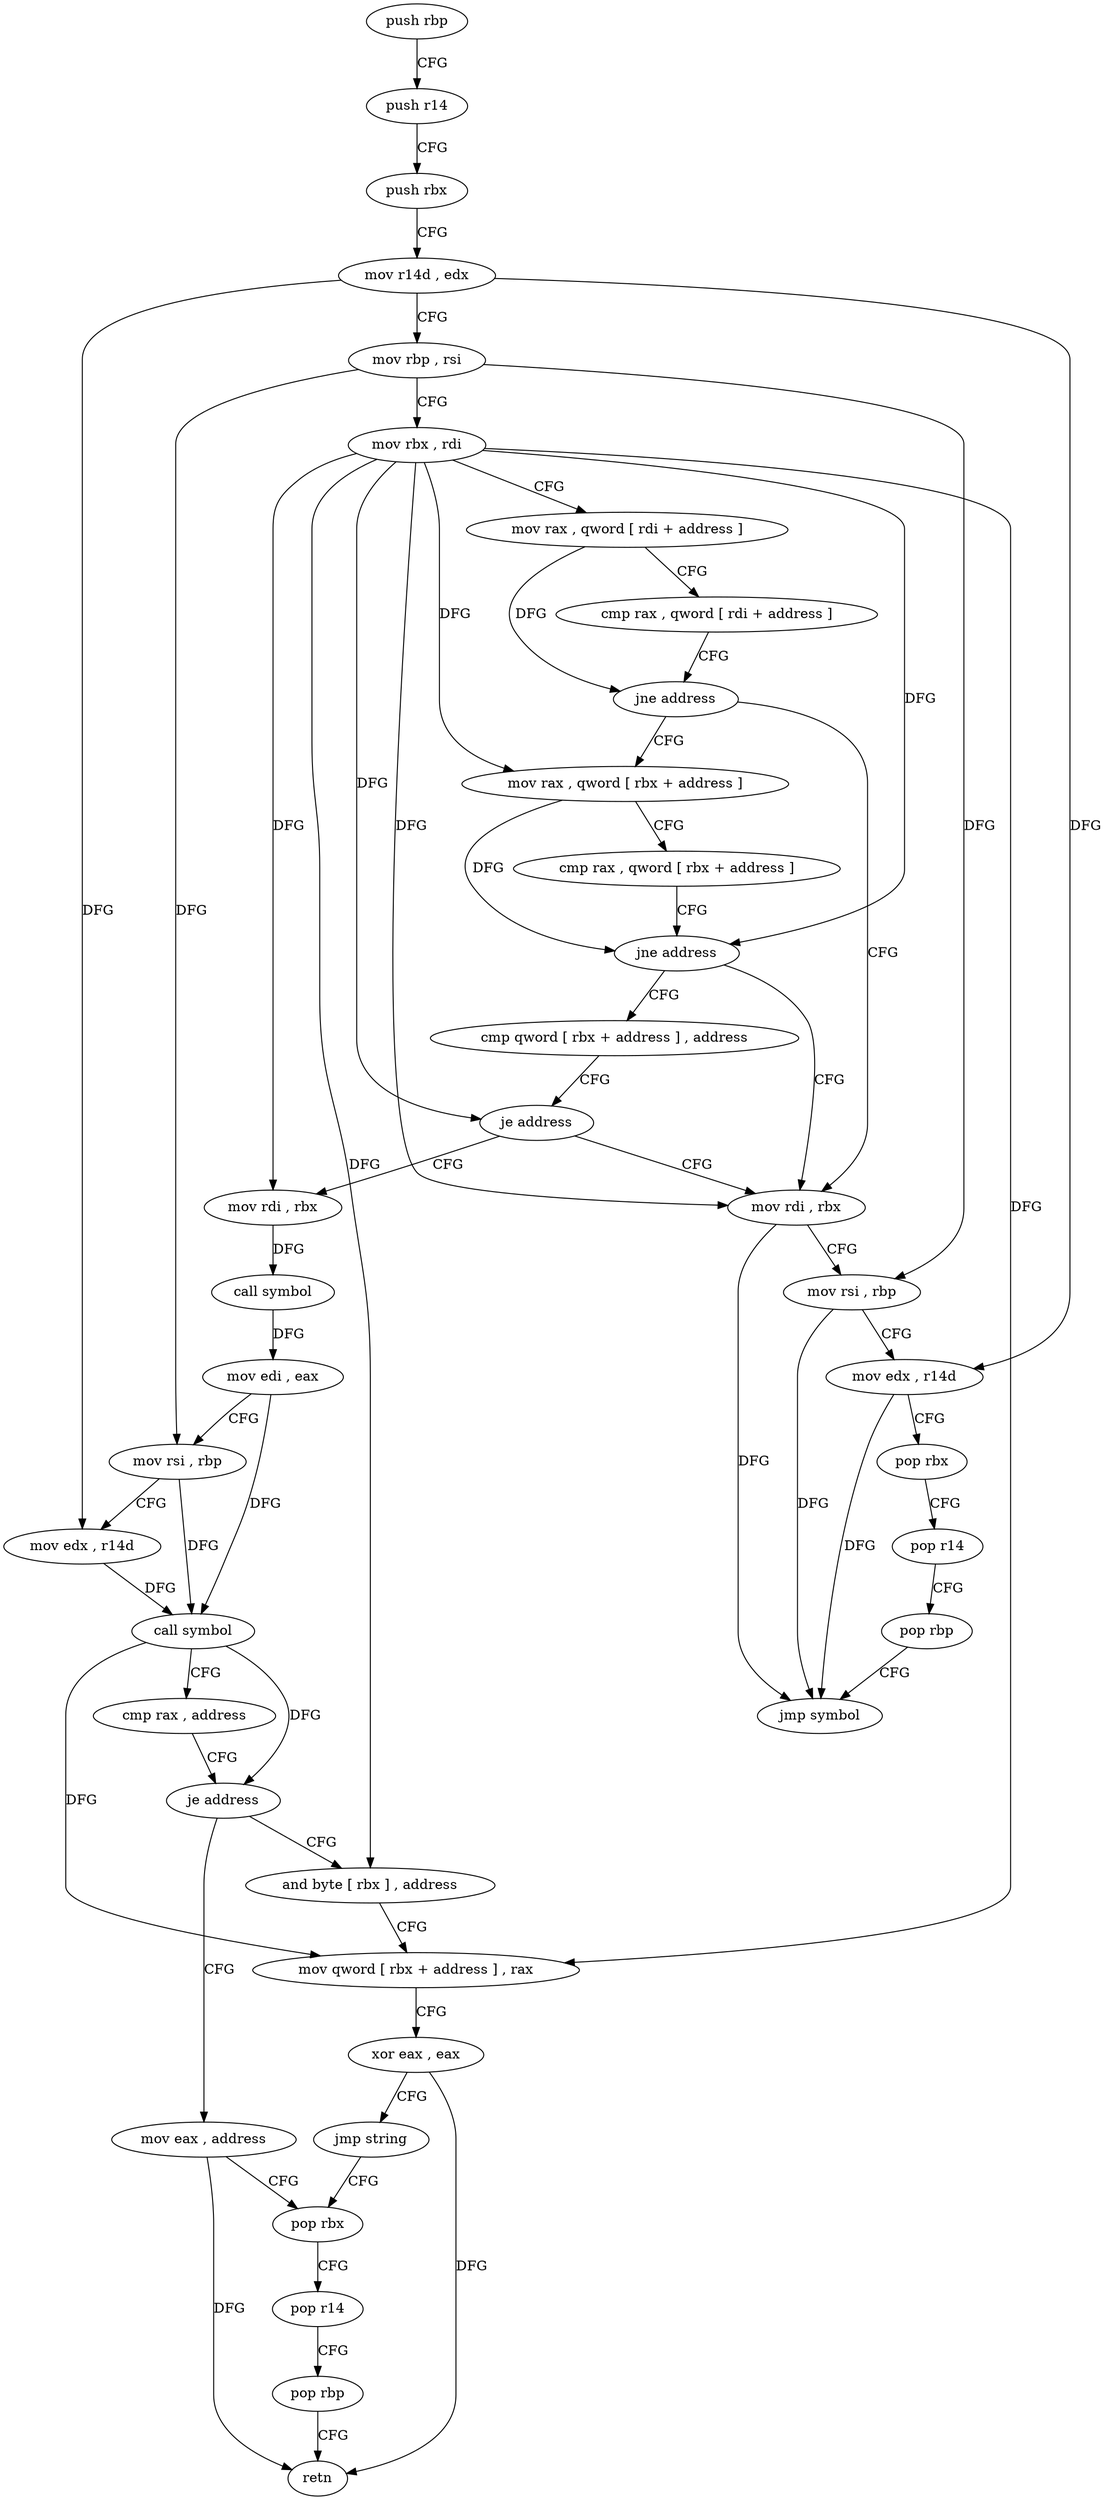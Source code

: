 digraph "func" {
"4217296" [label = "push rbp" ]
"4217297" [label = "push r14" ]
"4217299" [label = "push rbx" ]
"4217300" [label = "mov r14d , edx" ]
"4217303" [label = "mov rbp , rsi" ]
"4217306" [label = "mov rbx , rdi" ]
"4217309" [label = "mov rax , qword [ rdi + address ]" ]
"4217313" [label = "cmp rax , qword [ rdi + address ]" ]
"4217317" [label = "jne address" ]
"4217336" [label = "mov rdi , rbx" ]
"4217319" [label = "mov rax , qword [ rbx + address ]" ]
"4217339" [label = "mov rsi , rbp" ]
"4217342" [label = "mov edx , r14d" ]
"4217345" [label = "pop rbx" ]
"4217346" [label = "pop r14" ]
"4217348" [label = "pop rbp" ]
"4217349" [label = "jmp symbol" ]
"4217323" [label = "cmp rax , qword [ rbx + address ]" ]
"4217327" [label = "jne address" ]
"4217329" [label = "cmp qword [ rbx + address ] , address" ]
"4217334" [label = "je address" ]
"4217354" [label = "mov rdi , rbx" ]
"4217357" [label = "call symbol" ]
"4217362" [label = "mov edi , eax" ]
"4217364" [label = "mov rsi , rbp" ]
"4217367" [label = "mov edx , r14d" ]
"4217370" [label = "call symbol" ]
"4217375" [label = "cmp rax , address" ]
"4217379" [label = "je address" ]
"4217395" [label = "mov eax , address" ]
"4217381" [label = "and byte [ rbx ] , address" ]
"4217400" [label = "pop rbx" ]
"4217384" [label = "mov qword [ rbx + address ] , rax" ]
"4217391" [label = "xor eax , eax" ]
"4217393" [label = "jmp string" ]
"4217401" [label = "pop r14" ]
"4217403" [label = "pop rbp" ]
"4217404" [label = "retn" ]
"4217296" -> "4217297" [ label = "CFG" ]
"4217297" -> "4217299" [ label = "CFG" ]
"4217299" -> "4217300" [ label = "CFG" ]
"4217300" -> "4217303" [ label = "CFG" ]
"4217300" -> "4217342" [ label = "DFG" ]
"4217300" -> "4217367" [ label = "DFG" ]
"4217303" -> "4217306" [ label = "CFG" ]
"4217303" -> "4217339" [ label = "DFG" ]
"4217303" -> "4217364" [ label = "DFG" ]
"4217306" -> "4217309" [ label = "CFG" ]
"4217306" -> "4217336" [ label = "DFG" ]
"4217306" -> "4217319" [ label = "DFG" ]
"4217306" -> "4217327" [ label = "DFG" ]
"4217306" -> "4217334" [ label = "DFG" ]
"4217306" -> "4217354" [ label = "DFG" ]
"4217306" -> "4217381" [ label = "DFG" ]
"4217306" -> "4217384" [ label = "DFG" ]
"4217309" -> "4217313" [ label = "CFG" ]
"4217309" -> "4217317" [ label = "DFG" ]
"4217313" -> "4217317" [ label = "CFG" ]
"4217317" -> "4217336" [ label = "CFG" ]
"4217317" -> "4217319" [ label = "CFG" ]
"4217336" -> "4217339" [ label = "CFG" ]
"4217336" -> "4217349" [ label = "DFG" ]
"4217319" -> "4217323" [ label = "CFG" ]
"4217319" -> "4217327" [ label = "DFG" ]
"4217339" -> "4217342" [ label = "CFG" ]
"4217339" -> "4217349" [ label = "DFG" ]
"4217342" -> "4217345" [ label = "CFG" ]
"4217342" -> "4217349" [ label = "DFG" ]
"4217345" -> "4217346" [ label = "CFG" ]
"4217346" -> "4217348" [ label = "CFG" ]
"4217348" -> "4217349" [ label = "CFG" ]
"4217323" -> "4217327" [ label = "CFG" ]
"4217327" -> "4217336" [ label = "CFG" ]
"4217327" -> "4217329" [ label = "CFG" ]
"4217329" -> "4217334" [ label = "CFG" ]
"4217334" -> "4217354" [ label = "CFG" ]
"4217334" -> "4217336" [ label = "CFG" ]
"4217354" -> "4217357" [ label = "DFG" ]
"4217357" -> "4217362" [ label = "DFG" ]
"4217362" -> "4217364" [ label = "CFG" ]
"4217362" -> "4217370" [ label = "DFG" ]
"4217364" -> "4217367" [ label = "CFG" ]
"4217364" -> "4217370" [ label = "DFG" ]
"4217367" -> "4217370" [ label = "DFG" ]
"4217370" -> "4217375" [ label = "CFG" ]
"4217370" -> "4217379" [ label = "DFG" ]
"4217370" -> "4217384" [ label = "DFG" ]
"4217375" -> "4217379" [ label = "CFG" ]
"4217379" -> "4217395" [ label = "CFG" ]
"4217379" -> "4217381" [ label = "CFG" ]
"4217395" -> "4217400" [ label = "CFG" ]
"4217395" -> "4217404" [ label = "DFG" ]
"4217381" -> "4217384" [ label = "CFG" ]
"4217400" -> "4217401" [ label = "CFG" ]
"4217384" -> "4217391" [ label = "CFG" ]
"4217391" -> "4217393" [ label = "CFG" ]
"4217391" -> "4217404" [ label = "DFG" ]
"4217393" -> "4217400" [ label = "CFG" ]
"4217401" -> "4217403" [ label = "CFG" ]
"4217403" -> "4217404" [ label = "CFG" ]
}
